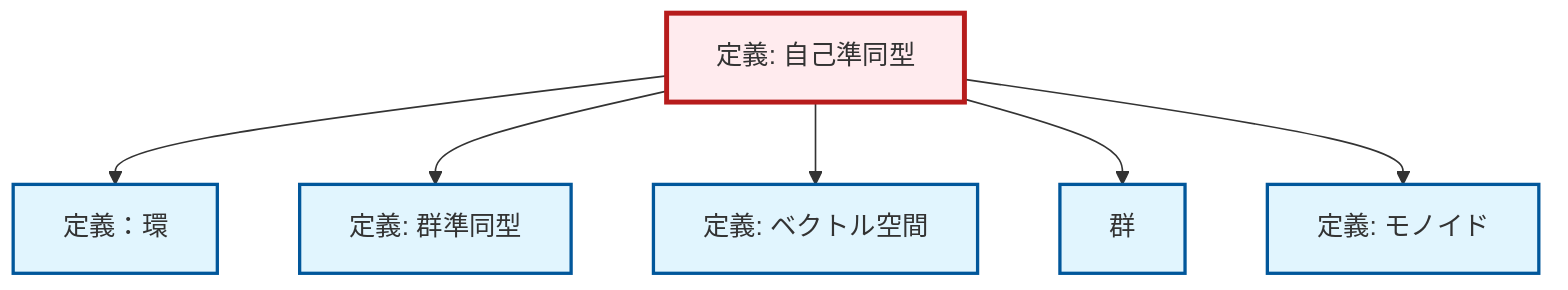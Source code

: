 graph TD
    classDef definition fill:#e1f5fe,stroke:#01579b,stroke-width:2px
    classDef theorem fill:#f3e5f5,stroke:#4a148c,stroke-width:2px
    classDef axiom fill:#fff3e0,stroke:#e65100,stroke-width:2px
    classDef example fill:#e8f5e9,stroke:#1b5e20,stroke-width:2px
    classDef current fill:#ffebee,stroke:#b71c1c,stroke-width:3px
    def-ring["定義：環"]:::definition
    def-homomorphism["定義: 群準同型"]:::definition
    def-vector-space["定義: ベクトル空間"]:::definition
    def-group["群"]:::definition
    def-monoid["定義: モノイド"]:::definition
    def-endomorphism["定義: 自己準同型"]:::definition
    def-endomorphism --> def-ring
    def-endomorphism --> def-homomorphism
    def-endomorphism --> def-vector-space
    def-endomorphism --> def-group
    def-endomorphism --> def-monoid
    class def-endomorphism current